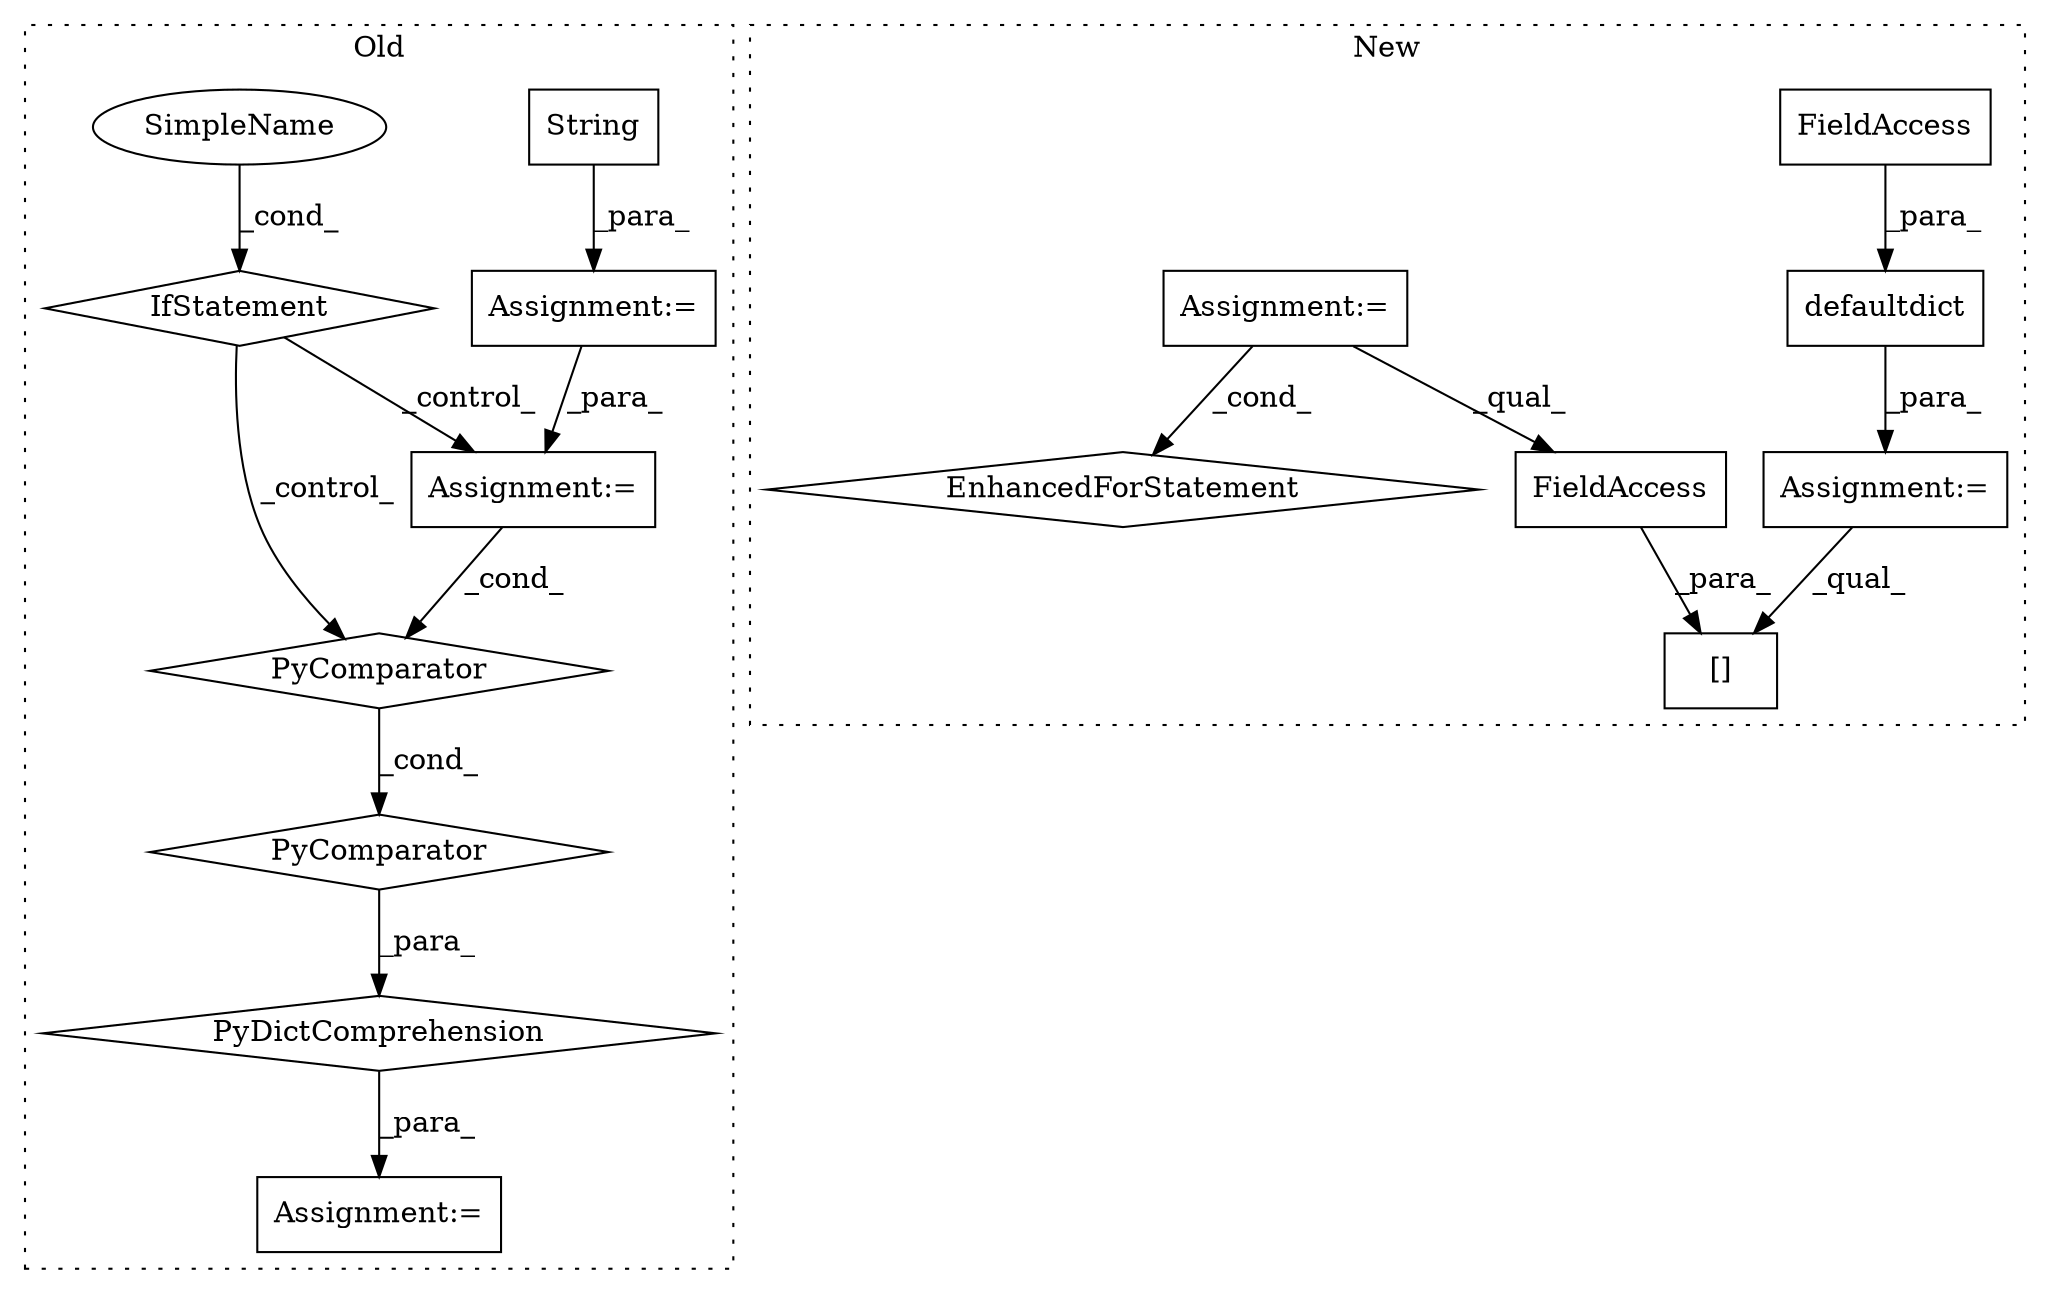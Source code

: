 digraph G {
subgraph cluster0 {
1 [label="String" a="32" s="1746,1757" l="7,1" shape="box"];
5 [label="Assignment:=" a="7" s="1933" l="12" shape="box"];
6 [label="Assignment:=" a="7" s="2056" l="21" shape="box"];
10 [label="SimpleName" a="42" s="2266" l="5" shape="ellipse"];
11 [label="PyComparator" a="113" s="2056" l="21" shape="diamond"];
13 [label="IfStatement" a="25" s="2174" l="97" shape="diamond"];
14 [label="PyDictComprehension" a="110" s="1945" l="334" shape="diamond"];
15 [label="PyComparator" a="113" s="2174" l="97" shape="diamond"];
16 [label="Assignment:=" a="7" s="1734" l="12" shape="box"];
label = "Old";
style="dotted";
}
subgraph cluster1 {
2 [label="defaultdict" a="32" s="1712,1727" l="12,1" shape="box"];
3 [label="FieldAccess" a="22" s="1724" l="3" shape="box"];
4 [label="[]" a="2" s="1858,1889" l="22,1" shape="box"];
7 [label="Assignment:=" a="7" s="1711" l="1" shape="box"];
8 [label="Assignment:=" a="7" s="1734,1848" l="63,2" shape="box"];
9 [label="EnhancedForStatement" a="70" s="1734,1848" l="63,2" shape="diamond"];
12 [label="FieldAccess" a="22" s="1880" l="9" shape="box"];
label = "New";
style="dotted";
}
1 -> 16 [label="_para_"];
2 -> 7 [label="_para_"];
3 -> 2 [label="_para_"];
6 -> 11 [label="_cond_"];
7 -> 4 [label="_qual_"];
8 -> 12 [label="_qual_"];
8 -> 9 [label="_cond_"];
10 -> 13 [label="_cond_"];
11 -> 15 [label="_cond_"];
12 -> 4 [label="_para_"];
13 -> 6 [label="_control_"];
13 -> 11 [label="_control_"];
14 -> 5 [label="_para_"];
15 -> 14 [label="_para_"];
16 -> 6 [label="_para_"];
}